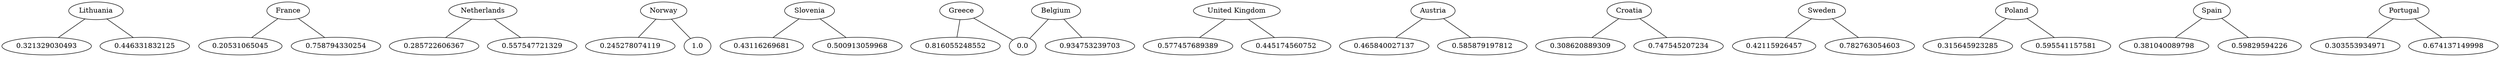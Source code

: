 strict graph  {
	Lithuania -- 0.321329030493;
	Lithuania -- 0.446331832125;
	France -- 0.20531065045;
	France -- 0.758794330254;
	Netherlands -- 0.285722606367;
	Netherlands -- 0.557547721329;
	Norway -- 0.245278074119;
	Norway -- 1.0;
	Slovenia -- 0.43116269681;
	Slovenia -- 0.500913059968;
	Greece -- 0.0;
	Greece -- 0.816055248552;
	"United Kingdom" -- 0.577457689389;
	"United Kingdom" -- 0.445174560752;
	Austria -- 0.465840027137;
	Austria -- 0.585879197812;
	Croatia -- 0.308620889309;
	Croatia -- 0.747545207234;
	Sweden -- 0.42115926457;
	Sweden -- 0.782763054603;
	Poland -- 0.315645923285;
	Poland -- 0.595541157581;
	Belgium -- 0.0;
	Belgium -- 0.934753239703;
	Spain -- 0.381040089798;
	Spain -- 0.59829594226;
	Portugal -- 0.303553934971;
	Portugal -- 0.674137149998;
}
